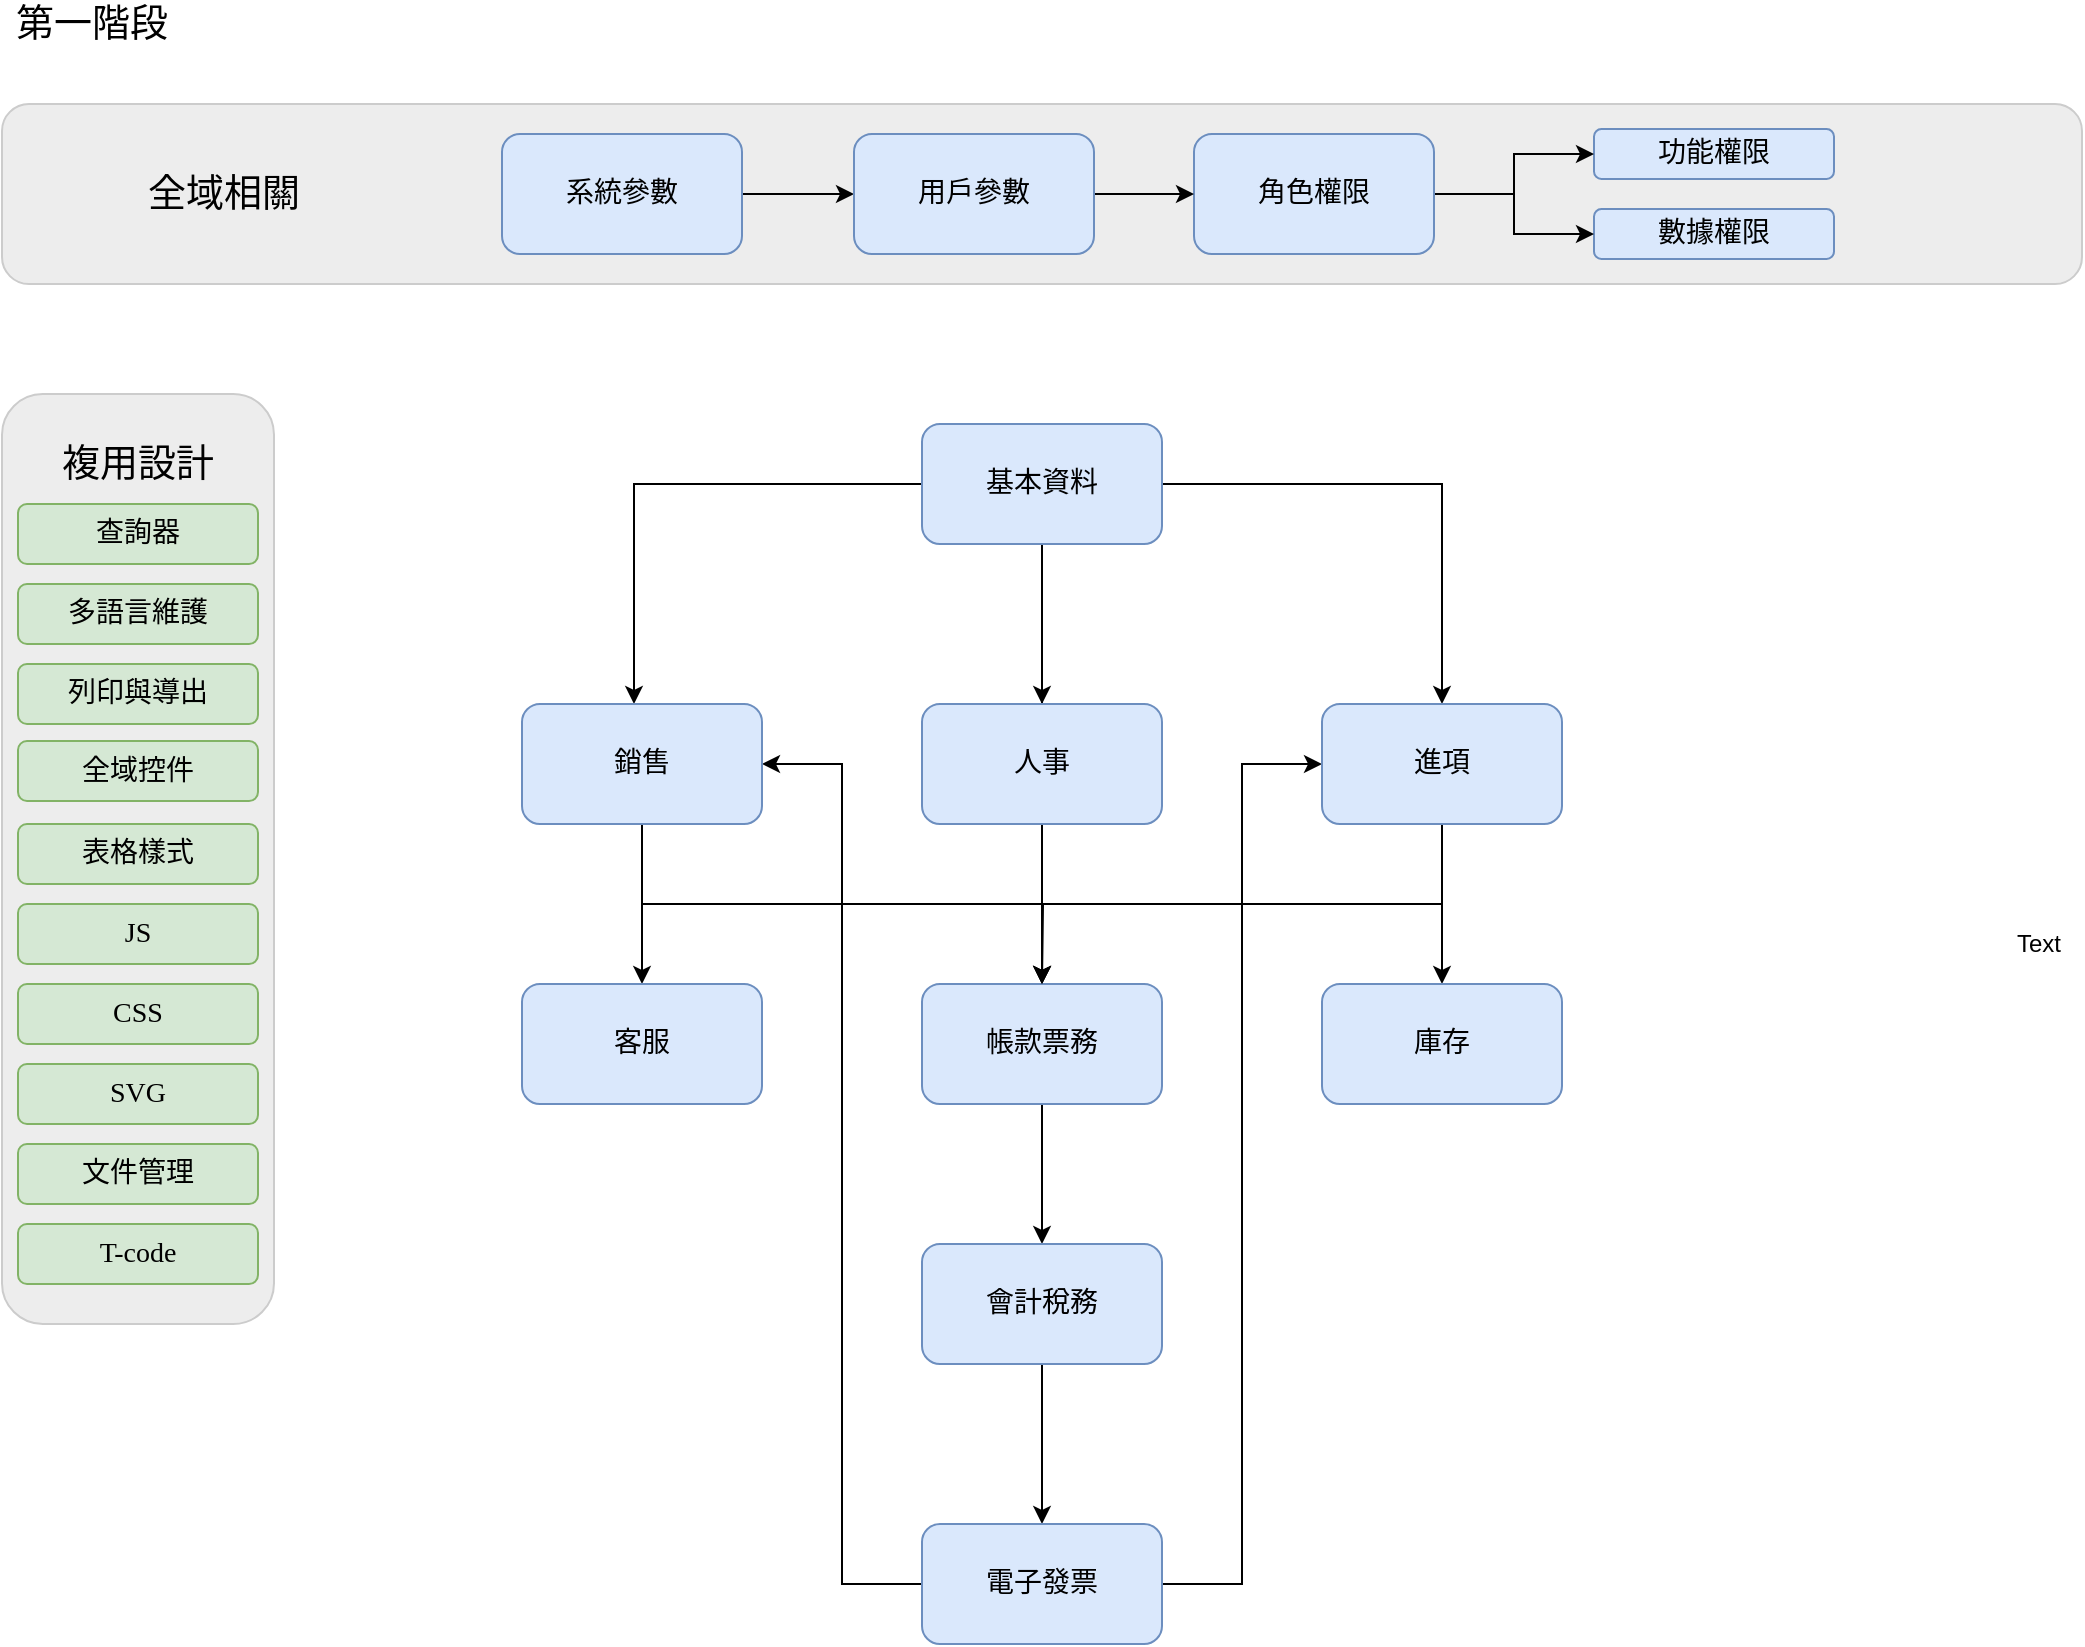 <mxfile version="12.6.8" type="github">
  <diagram id="dHluvIDfJI8eCWZC6_ZO" name="第1頁">
    <mxGraphModel dx="1550" dy="787" grid="1" gridSize="10" guides="1" tooltips="1" connect="1" arrows="1" fold="1" page="1" pageScale="1" pageWidth="1169" pageHeight="827" math="0" shadow="0" extFonts="Noto Sans TC^https://fonts.googleapis.com/css?family=Noto+Sans+TC|Noto Sans^https://fonts.googleapis.com/css?family=Noto+Sans|Noto Sans CJK^https://fonts.googleapis.com/css?family=Noto+Sans+CJK">
      <root>
        <mxCell id="0"/>
        <mxCell id="1" parent="0"/>
        <mxCell id="jrHpdS6Ge3ZfMJk4U6v5-38" value="" style="rounded=1;whiteSpace=wrap;html=1;labelBackgroundColor=none;strokeColor=#CCCCCC;fillColor=#EDEDED;fontFamily=Noto Sans CJK;" parent="1" vertex="1">
          <mxGeometry x="64" y="225" width="136" height="465" as="geometry"/>
        </mxCell>
        <mxCell id="jrHpdS6Ge3ZfMJk4U6v5-21" value="" style="edgeStyle=orthogonalEdgeStyle;rounded=0;orthogonalLoop=1;jettySize=auto;html=1;fontFamily=Noto Sans TC;fontSize=14;" parent="1" source="jrHpdS6Ge3ZfMJk4U6v5-1" target="jrHpdS6Ge3ZfMJk4U6v5-20" edge="1">
          <mxGeometry relative="1" as="geometry">
            <Array as="points">
              <mxPoint x="380" y="270"/>
            </Array>
          </mxGeometry>
        </mxCell>
        <mxCell id="jrHpdS6Ge3ZfMJk4U6v5-23" value="" style="edgeStyle=orthogonalEdgeStyle;rounded=0;orthogonalLoop=1;jettySize=auto;html=1;fontFamily=Noto Sans TC;fontSize=14;" parent="1" source="jrHpdS6Ge3ZfMJk4U6v5-1" target="jrHpdS6Ge3ZfMJk4U6v5-22" edge="1">
          <mxGeometry relative="1" as="geometry"/>
        </mxCell>
        <mxCell id="jrHpdS6Ge3ZfMJk4U6v5-25" value="" style="edgeStyle=orthogonalEdgeStyle;rounded=0;orthogonalLoop=1;jettySize=auto;html=1;fontFamily=Noto Sans TC;fontSize=14;" parent="1" source="jrHpdS6Ge3ZfMJk4U6v5-1" target="jrHpdS6Ge3ZfMJk4U6v5-24" edge="1">
          <mxGeometry relative="1" as="geometry"/>
        </mxCell>
        <mxCell id="jrHpdS6Ge3ZfMJk4U6v5-32" value="" style="edgeStyle=orthogonalEdgeStyle;rounded=0;orthogonalLoop=1;jettySize=auto;html=1;fontFamily=Noto Sans TC;fontSize=14;" parent="1" source="jrHpdS6Ge3ZfMJk4U6v5-1" target="jrHpdS6Ge3ZfMJk4U6v5-31" edge="1">
          <mxGeometry relative="1" as="geometry"/>
        </mxCell>
        <UserObject label="基本資料" link="https://kms.fineres.com/pages/viewpage.action?pageId=88654828" id="jrHpdS6Ge3ZfMJk4U6v5-1">
          <mxCell style="rounded=1;whiteSpace=wrap;html=1;fillColor=#dae8fc;strokeColor=#6c8ebf;fontFamily=Noto Sans TC;fontSize=14;" parent="1" vertex="1">
            <mxGeometry x="524" y="240" width="120" height="60" as="geometry"/>
          </mxCell>
        </UserObject>
        <mxCell id="jrHpdS6Ge3ZfMJk4U6v5-31" value="人事" style="rounded=1;whiteSpace=wrap;html=1;fillColor=#dae8fc;strokeColor=#6c8ebf;fontFamily=Noto Sans TC;fontSize=14;" parent="1" vertex="1">
          <mxGeometry x="524" y="380" width="120" height="60" as="geometry"/>
        </mxCell>
        <mxCell id="jrHpdS6Ge3ZfMJk4U6v5-62" value="" style="edgeStyle=orthogonalEdgeStyle;rounded=0;orthogonalLoop=1;jettySize=auto;html=1;fontFamily=Noto Sans TC;fontSize=14;" parent="1" source="jrHpdS6Ge3ZfMJk4U6v5-24" target="jrHpdS6Ge3ZfMJk4U6v5-61" edge="1">
          <mxGeometry relative="1" as="geometry"/>
        </mxCell>
        <mxCell id="jrHpdS6Ge3ZfMJk4U6v5-24" value="帳款票務" style="rounded=1;whiteSpace=wrap;html=1;fillColor=#dae8fc;strokeColor=#6c8ebf;fontFamily=Noto Sans TC;fontSize=14;" parent="1" vertex="1">
          <mxGeometry x="524" y="520" width="120" height="60" as="geometry"/>
        </mxCell>
        <mxCell id="QLBYcXktv-LypRA8qNQY-2" value="" style="edgeStyle=orthogonalEdgeStyle;rounded=0;orthogonalLoop=1;jettySize=auto;html=1;" parent="1" source="jrHpdS6Ge3ZfMJk4U6v5-61" target="QLBYcXktv-LypRA8qNQY-1" edge="1">
          <mxGeometry relative="1" as="geometry"/>
        </mxCell>
        <mxCell id="jrHpdS6Ge3ZfMJk4U6v5-61" value="會計稅務" style="rounded=1;whiteSpace=wrap;html=1;fillColor=#dae8fc;strokeColor=#6c8ebf;fontFamily=Noto Sans TC;fontSize=14;" parent="1" vertex="1">
          <mxGeometry x="524" y="650" width="120" height="60" as="geometry"/>
        </mxCell>
        <mxCell id="ZObVgeciivng7lonXeyt-1" style="edgeStyle=orthogonalEdgeStyle;rounded=0;orthogonalLoop=1;jettySize=auto;html=1;entryX=1;entryY=0.5;entryDx=0;entryDy=0;" parent="1" source="QLBYcXktv-LypRA8qNQY-1" target="jrHpdS6Ge3ZfMJk4U6v5-20" edge="1">
          <mxGeometry relative="1" as="geometry"/>
        </mxCell>
        <mxCell id="ZObVgeciivng7lonXeyt-2" style="edgeStyle=orthogonalEdgeStyle;rounded=0;orthogonalLoop=1;jettySize=auto;html=1;entryX=0;entryY=0.5;entryDx=0;entryDy=0;" parent="1" source="QLBYcXktv-LypRA8qNQY-1" target="jrHpdS6Ge3ZfMJk4U6v5-22" edge="1">
          <mxGeometry relative="1" as="geometry"/>
        </mxCell>
        <mxCell id="QLBYcXktv-LypRA8qNQY-1" value="電子發票" style="rounded=1;whiteSpace=wrap;html=1;fillColor=#dae8fc;strokeColor=#6c8ebf;fontFamily=Noto Sans TC;fontSize=14;" parent="1" vertex="1">
          <mxGeometry x="524" y="790" width="120" height="60" as="geometry"/>
        </mxCell>
        <mxCell id="jrHpdS6Ge3ZfMJk4U6v5-34" value="" style="edgeStyle=orthogonalEdgeStyle;rounded=0;orthogonalLoop=1;jettySize=auto;html=1;fontFamily=Noto Sans TC;fontSize=14;" parent="1" source="jrHpdS6Ge3ZfMJk4U6v5-22" target="jrHpdS6Ge3ZfMJk4U6v5-33" edge="1">
          <mxGeometry relative="1" as="geometry"/>
        </mxCell>
        <mxCell id="jrHpdS6Ge3ZfMJk4U6v5-37" style="edgeStyle=orthogonalEdgeStyle;rounded=0;orthogonalLoop=1;jettySize=auto;html=1;exitX=0.5;exitY=1;exitDx=0;exitDy=0;fontFamily=Noto Sans TC;fontSize=14;" parent="1" source="jrHpdS6Ge3ZfMJk4U6v5-22" edge="1">
          <mxGeometry relative="1" as="geometry">
            <mxPoint x="584" y="520" as="targetPoint"/>
          </mxGeometry>
        </mxCell>
        <mxCell id="jrHpdS6Ge3ZfMJk4U6v5-22" value="進項" style="rounded=1;whiteSpace=wrap;html=1;fillColor=#dae8fc;strokeColor=#6c8ebf;fontFamily=Noto Sans TC;fontSize=14;" parent="1" vertex="1">
          <mxGeometry x="724" y="380" width="120" height="60" as="geometry"/>
        </mxCell>
        <mxCell id="jrHpdS6Ge3ZfMJk4U6v5-33" value="庫存" style="rounded=1;whiteSpace=wrap;html=1;fillColor=#dae8fc;strokeColor=#6c8ebf;fontFamily=Noto Sans TC;fontSize=14;" parent="1" vertex="1">
          <mxGeometry x="724" y="520" width="120" height="60" as="geometry"/>
        </mxCell>
        <mxCell id="jrHpdS6Ge3ZfMJk4U6v5-28" value="" style="edgeStyle=orthogonalEdgeStyle;rounded=0;orthogonalLoop=1;jettySize=auto;html=1;fontFamily=Noto Sans TC;fontSize=14;" parent="1" source="jrHpdS6Ge3ZfMJk4U6v5-20" target="jrHpdS6Ge3ZfMJk4U6v5-27" edge="1">
          <mxGeometry relative="1" as="geometry"/>
        </mxCell>
        <mxCell id="jrHpdS6Ge3ZfMJk4U6v5-35" style="edgeStyle=orthogonalEdgeStyle;rounded=0;orthogonalLoop=1;jettySize=auto;html=1;exitX=0.5;exitY=1;exitDx=0;exitDy=0;entryX=0.5;entryY=0;entryDx=0;entryDy=0;fontFamily=Noto Sans TC;fontSize=14;" parent="1" source="jrHpdS6Ge3ZfMJk4U6v5-20" target="jrHpdS6Ge3ZfMJk4U6v5-24" edge="1">
          <mxGeometry relative="1" as="geometry"/>
        </mxCell>
        <mxCell id="jrHpdS6Ge3ZfMJk4U6v5-20" value="銷售" style="rounded=1;whiteSpace=wrap;html=1;fillColor=#dae8fc;strokeColor=#6c8ebf;fontFamily=Noto Sans TC;fontSize=14;" parent="1" vertex="1">
          <mxGeometry x="324" y="380" width="120" height="60" as="geometry"/>
        </mxCell>
        <mxCell id="jrHpdS6Ge3ZfMJk4U6v5-40" value="查詢器" style="rounded=1;whiteSpace=wrap;html=1;fillColor=#d5e8d4;strokeColor=#82b366;fontFamily=Noto Sans TC;fontSize=14;" parent="1" vertex="1">
          <mxGeometry x="72" y="280" width="120" height="30" as="geometry"/>
        </mxCell>
        <mxCell id="jrHpdS6Ge3ZfMJk4U6v5-27" value="客服" style="rounded=1;whiteSpace=wrap;html=1;fillColor=#dae8fc;strokeColor=#6c8ebf;fontFamily=Noto Sans TC;fontSize=14;" parent="1" vertex="1">
          <mxGeometry x="324" y="520" width="120" height="60" as="geometry"/>
        </mxCell>
        <mxCell id="jrHpdS6Ge3ZfMJk4U6v5-26" value="" style="group" parent="1" vertex="1" connectable="0">
          <mxGeometry x="154" y="80" width="950" height="90" as="geometry"/>
        </mxCell>
        <mxCell id="jrHpdS6Ge3ZfMJk4U6v5-17" value="c" style="rounded=1;whiteSpace=wrap;html=1;labelBackgroundColor=none;strokeColor=#CCCCCC;fillColor=#EDEDED;fontFamily=Noto Sans CJK;" parent="jrHpdS6Ge3ZfMJk4U6v5-26" vertex="1">
          <mxGeometry x="-90" width="1040" height="90" as="geometry"/>
        </mxCell>
        <mxCell id="jrHpdS6Ge3ZfMJk4U6v5-52" value="" style="edgeStyle=orthogonalEdgeStyle;rounded=0;orthogonalLoop=1;jettySize=auto;html=1;fontFamily=Noto Sans TC;fontSize=14;" parent="jrHpdS6Ge3ZfMJk4U6v5-26" source="jrHpdS6Ge3ZfMJk4U6v5-6" target="jrHpdS6Ge3ZfMJk4U6v5-19" edge="1">
          <mxGeometry relative="1" as="geometry"/>
        </mxCell>
        <mxCell id="jrHpdS6Ge3ZfMJk4U6v5-6" value="系統參數" style="rounded=1;whiteSpace=wrap;html=1;fillColor=#dae8fc;strokeColor=#6c8ebf;fontFamily=Noto Sans TC;fontSize=14;" parent="jrHpdS6Ge3ZfMJk4U6v5-26" vertex="1">
          <mxGeometry x="160" y="15" width="120" height="60" as="geometry"/>
        </mxCell>
        <mxCell id="jrHpdS6Ge3ZfMJk4U6v5-10" value="功能權限" style="rounded=1;whiteSpace=wrap;html=1;fillColor=#dae8fc;strokeColor=#6c8ebf;fontFamily=Noto Sans TC;fontSize=14;" parent="jrHpdS6Ge3ZfMJk4U6v5-26" vertex="1">
          <mxGeometry x="706" y="12.5" width="120" height="25" as="geometry"/>
        </mxCell>
        <mxCell id="jrHpdS6Ge3ZfMJk4U6v5-48" value="數據權限" style="rounded=1;whiteSpace=wrap;html=1;fillColor=#dae8fc;strokeColor=#6c8ebf;fontFamily=Noto Sans TC;fontSize=14;" parent="jrHpdS6Ge3ZfMJk4U6v5-26" vertex="1">
          <mxGeometry x="706" y="52.5" width="120" height="25" as="geometry"/>
        </mxCell>
        <mxCell id="jrHpdS6Ge3ZfMJk4U6v5-47" value="" style="edgeStyle=orthogonalEdgeStyle;rounded=0;orthogonalLoop=1;jettySize=auto;html=1;fontFamily=Noto Sans TC;fontSize=14;" parent="jrHpdS6Ge3ZfMJk4U6v5-26" source="jrHpdS6Ge3ZfMJk4U6v5-45" target="jrHpdS6Ge3ZfMJk4U6v5-10" edge="1">
          <mxGeometry relative="1" as="geometry"/>
        </mxCell>
        <mxCell id="jrHpdS6Ge3ZfMJk4U6v5-50" style="edgeStyle=orthogonalEdgeStyle;rounded=0;orthogonalLoop=1;jettySize=auto;html=1;exitX=1;exitY=0.5;exitDx=0;exitDy=0;fontFamily=Noto Sans TC;fontSize=14;" parent="jrHpdS6Ge3ZfMJk4U6v5-26" source="jrHpdS6Ge3ZfMJk4U6v5-45" target="jrHpdS6Ge3ZfMJk4U6v5-48" edge="1">
          <mxGeometry relative="1" as="geometry"/>
        </mxCell>
        <mxCell id="jrHpdS6Ge3ZfMJk4U6v5-45" value="角色權限" style="rounded=1;whiteSpace=wrap;html=1;fillColor=#dae8fc;strokeColor=#6c8ebf;fontFamily=Noto Sans TC;fontSize=14;" parent="jrHpdS6Ge3ZfMJk4U6v5-26" vertex="1">
          <mxGeometry x="506" y="15" width="120" height="60" as="geometry"/>
        </mxCell>
        <mxCell id="jrHpdS6Ge3ZfMJk4U6v5-18" value="全域相關" style="text;html=1;strokeColor=none;fillColor=none;align=center;verticalAlign=middle;whiteSpace=wrap;rounded=0;fontSize=19;fontFamily=Noto Sans TC;" parent="jrHpdS6Ge3ZfMJk4U6v5-26" vertex="1">
          <mxGeometry x="-24" y="35" width="90" height="20" as="geometry"/>
        </mxCell>
        <mxCell id="jrHpdS6Ge3ZfMJk4U6v5-51" value="" style="edgeStyle=orthogonalEdgeStyle;rounded=0;orthogonalLoop=1;jettySize=auto;html=1;fontFamily=Noto Sans TC;fontSize=14;" parent="jrHpdS6Ge3ZfMJk4U6v5-26" source="jrHpdS6Ge3ZfMJk4U6v5-19" target="jrHpdS6Ge3ZfMJk4U6v5-45" edge="1">
          <mxGeometry relative="1" as="geometry"/>
        </mxCell>
        <mxCell id="jrHpdS6Ge3ZfMJk4U6v5-19" value="用戶參數" style="rounded=1;whiteSpace=wrap;html=1;fillColor=#dae8fc;strokeColor=#6c8ebf;fontFamily=Noto Sans TC;fontSize=14;" parent="jrHpdS6Ge3ZfMJk4U6v5-26" vertex="1">
          <mxGeometry x="336" y="15" width="120" height="60" as="geometry"/>
        </mxCell>
        <mxCell id="jrHpdS6Ge3ZfMJk4U6v5-39" value="複用設計" style="text;html=1;strokeColor=none;fillColor=none;align=center;verticalAlign=middle;whiteSpace=wrap;rounded=0;fontSize=19;fontFamily=Noto Sans TC;" parent="1" vertex="1">
          <mxGeometry x="87" y="250" width="90" height="20" as="geometry"/>
        </mxCell>
        <mxCell id="jrHpdS6Ge3ZfMJk4U6v5-42" value="多語言維護" style="rounded=1;whiteSpace=wrap;html=1;fillColor=#d5e8d4;strokeColor=#82b366;fontFamily=Noto Sans TC;fontSize=14;" parent="1" vertex="1">
          <mxGeometry x="72" y="320" width="120" height="30" as="geometry"/>
        </mxCell>
        <mxCell id="jrHpdS6Ge3ZfMJk4U6v5-43" value="列印與導出" style="rounded=1;whiteSpace=wrap;html=1;fillColor=#d5e8d4;strokeColor=#82b366;fontFamily=Noto Sans TC;fontSize=14;" parent="1" vertex="1">
          <mxGeometry x="72" y="360" width="120" height="30" as="geometry"/>
        </mxCell>
        <mxCell id="jrHpdS6Ge3ZfMJk4U6v5-44" value="全域控件" style="rounded=1;whiteSpace=wrap;html=1;fillColor=#d5e8d4;strokeColor=#82b366;fontFamily=Noto Sans TC;fontSize=14;" parent="1" vertex="1">
          <mxGeometry x="72" y="398.5" width="120" height="30" as="geometry"/>
        </mxCell>
        <mxCell id="jrHpdS6Ge3ZfMJk4U6v5-53" value="表格樣式" style="rounded=1;whiteSpace=wrap;html=1;fillColor=#d5e8d4;strokeColor=#82b366;fontFamily=Noto Sans TC;fontSize=14;" parent="1" vertex="1">
          <mxGeometry x="72" y="440" width="120" height="30" as="geometry"/>
        </mxCell>
        <mxCell id="jrHpdS6Ge3ZfMJk4U6v5-55" value="JS" style="rounded=1;whiteSpace=wrap;html=1;fillColor=#d5e8d4;strokeColor=#82b366;fontFamily=Noto Sans TC;fontSize=14;" parent="1" vertex="1">
          <mxGeometry x="72" y="480" width="120" height="30" as="geometry"/>
        </mxCell>
        <mxCell id="jrHpdS6Ge3ZfMJk4U6v5-57" value="CSS" style="rounded=1;whiteSpace=wrap;html=1;fillColor=#d5e8d4;strokeColor=#82b366;fontFamily=Noto Sans TC;fontSize=14;" parent="1" vertex="1">
          <mxGeometry x="72" y="520" width="120" height="30" as="geometry"/>
        </mxCell>
        <mxCell id="jrHpdS6Ge3ZfMJk4U6v5-58" value="SVG" style="rounded=1;whiteSpace=wrap;html=1;fillColor=#d5e8d4;strokeColor=#82b366;fontFamily=Noto Sans TC;fontSize=14;" parent="1" vertex="1">
          <mxGeometry x="72" y="560" width="120" height="30" as="geometry"/>
        </mxCell>
        <mxCell id="jrHpdS6Ge3ZfMJk4U6v5-59" value="第一階段" style="text;html=1;strokeColor=none;fillColor=none;align=center;verticalAlign=middle;whiteSpace=wrap;rounded=0;fontSize=19;fontFamily=Noto Sans TC;" parent="1" vertex="1">
          <mxGeometry x="64" y="30" width="90" height="20" as="geometry"/>
        </mxCell>
        <mxCell id="jrHpdS6Ge3ZfMJk4U6v5-60" value="文件管理" style="rounded=1;whiteSpace=wrap;html=1;fillColor=#d5e8d4;strokeColor=#82b366;fontFamily=Noto Sans TC;fontSize=14;" parent="1" vertex="1">
          <mxGeometry x="72" y="600" width="120" height="30" as="geometry"/>
        </mxCell>
        <mxCell id="E-t-FpmN-oMLfShnnYqg-3" value="T-code" style="rounded=1;whiteSpace=wrap;html=1;fillColor=#d5e8d4;strokeColor=#82b366;fontFamily=Noto Sans TC;fontSize=14;" vertex="1" parent="1">
          <mxGeometry x="72" y="640" width="120" height="30" as="geometry"/>
        </mxCell>
        <mxCell id="E-t-FpmN-oMLfShnnYqg-4" value="Text" style="text;html=1;align=center;verticalAlign=middle;resizable=0;points=[];autosize=1;" vertex="1" parent="1">
          <mxGeometry x="1062" y="490" width="40" height="20" as="geometry"/>
        </mxCell>
      </root>
    </mxGraphModel>
  </diagram>
</mxfile>

